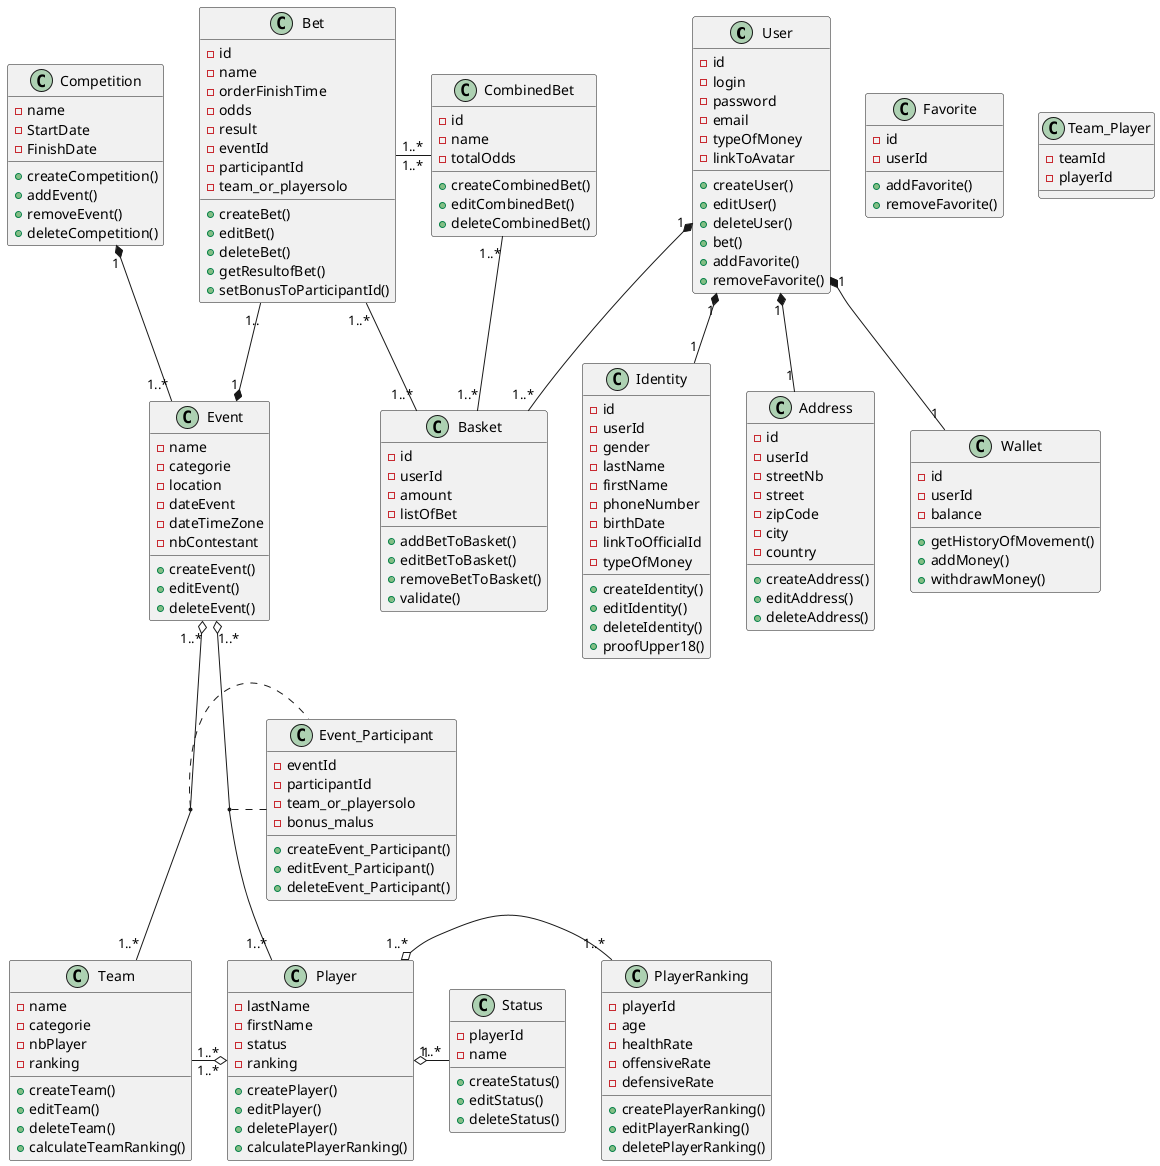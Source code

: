 @startuml parisportif

class User{
    - id
    - login
    - password
    - email
    - typeOfMoney
    - linkToAvatar

    + createUser()
    + editUser()
    + deleteUser()
    + bet()
    + addFavorite()
    + removeFavorite()
}

class Identity{
    - id
    - userId
    - gender
    - lastName
    - firstName
    - phoneNumber
    - birthDate
    - linkToOfficialId
    - typeOfMoney

    + createIdentity()
    + editIdentity()
    + deleteIdentity()
    + proofUpper18()
}

class Address{
    - id
    - userId
    - streetNb
    - street
    - zipCode
    - city
    - country

    + createAddress()
    + editAddress()
    + deleteAddress()
}

class Wallet{
    - id
    - userId
    - balance

    + getHistoryOfMovement()
    + addMoney()
    + withdrawMoney()
}

class Favorite{
    - id
    - userId

    + addFavorite()
    + removeFavorite()
}

class Basket{
    - id
    - userId
    - amount
    - listOfBet

    + addBetToBasket()
    + editBetToBasket()
    + removeBetToBasket()
    + validate()
}

class Bet{
    - id
    - name
    - orderFinishTime
    - odds
    - result
    - eventId
    - participantId
    - team_or_playersolo

    + createBet()
    + editBet()
    + deleteBet()
    + getResultofBet()
    + setBonusToParticipantId()
}

class CombinedBet{
    - id
    - name
    - totalOdds

    + createCombinedBet()
    + editCombinedBet()
    + deleteCombinedBet()
}


class Event{
    - name
    - categorie
    - location
    - dateEvent
    - dateTimeZone
    - nbContestant

    + createEvent()
    + editEvent()
    + deleteEvent()
}

class Event_Participant{
    - eventId
    - participantId
    - team_or_playersolo
    - bonus_malus

    + createEvent_Participant()
    + editEvent_Participant()
    + deleteEvent_Participant()
}

class Team{
    - name
    - categorie
    - nbPlayer
    - ranking

    + createTeam()
    + editTeam()
    + deleteTeam()
    + calculateTeamRanking()
}

class Player{
    - lastName
    - firstName
    - status
    - ranking

    + createPlayer()
    + editPlayer()
    + deletePlayer()
    + calculatePlayerRanking()
}

class PlayerRanking{
    - playerId
    - age
    - healthRate
    - offensiveRate
    - defensiveRate

    + createPlayerRanking()
    + editPlayerRanking()
    + deletePlayerRanking()
}

class Status{
    - playerId
    - name

    + createStatus()
    + editStatus()
    + deleteStatus()
}

class Team_Player{
    - teamId
    - playerId
}

class Competition{
    - name
    - StartDate
    - FinishDate

    + createCompetition()
    + addEvent()
    + removeEvent()
    + deleteCompetition()
}

User "1" *-- "1" Address
User "1" *-- "1" Identity
User "1" *-- "1" Wallet
User "1" *-- "1..*" Basket

Basket "1..*" -up- "1..*" Bet
Basket "1..*" -up- "1..*" CombinedBet
Bet "1..*" -right- "1..*" CombinedBet

Event "1" *-up- "1.." Bet
Event "1..*" -up-* "1" Competition

Event "1..*" o-- "1..*" Team
(Event, Team) .. Event_Participant
Event "1..*" o-- "1..*" Player
(Event, Player) .left. Event_Participant

Player "1..*" o-left- "1..*" Team
Player "1..*" o-right- "1..*" PlayerRanking
Player "1" o-right- "1..*" Status


@enduml
